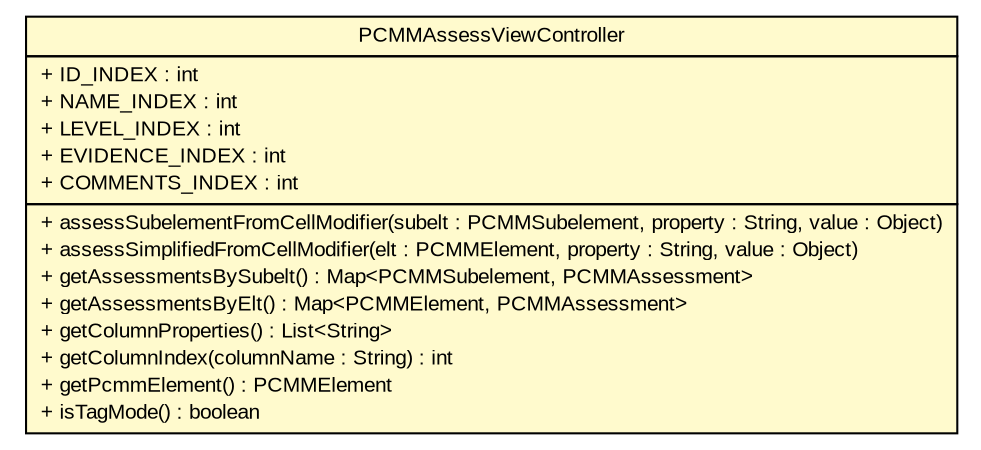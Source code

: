 #!/usr/local/bin/dot
#
# Class diagram 
# Generated by UMLGraph version R5_6-24-gf6e263 (http://www.umlgraph.org/)
#

digraph G {
	edge [fontname="arial",fontsize=10,labelfontname="arial",labelfontsize=10];
	node [fontname="arial",fontsize=10,shape=plaintext];
	nodesep=0.25;
	ranksep=0.5;
	// gov.sandia.cf.parts.ui.pcmm.PCMMAssessViewController
	c255204 [label=<<table title="gov.sandia.cf.parts.ui.pcmm.PCMMAssessViewController" border="0" cellborder="1" cellspacing="0" cellpadding="2" port="p" bgcolor="lemonChiffon" href="./PCMMAssessViewController.html">
		<tr><td><table border="0" cellspacing="0" cellpadding="1">
<tr><td align="center" balign="center"> PCMMAssessViewController </td></tr>
		</table></td></tr>
		<tr><td><table border="0" cellspacing="0" cellpadding="1">
<tr><td align="left" balign="left"> + ID_INDEX : int </td></tr>
<tr><td align="left" balign="left"> + NAME_INDEX : int </td></tr>
<tr><td align="left" balign="left"> + LEVEL_INDEX : int </td></tr>
<tr><td align="left" balign="left"> + EVIDENCE_INDEX : int </td></tr>
<tr><td align="left" balign="left"> + COMMENTS_INDEX : int </td></tr>
		</table></td></tr>
		<tr><td><table border="0" cellspacing="0" cellpadding="1">
<tr><td align="left" balign="left"> + assessSubelementFromCellModifier(subelt : PCMMSubelement, property : String, value : Object) </td></tr>
<tr><td align="left" balign="left"> + assessSimplifiedFromCellModifier(elt : PCMMElement, property : String, value : Object) </td></tr>
<tr><td align="left" balign="left"> + getAssessmentsBySubelt() : Map&lt;PCMMSubelement, PCMMAssessment&gt; </td></tr>
<tr><td align="left" balign="left"> + getAssessmentsByElt() : Map&lt;PCMMElement, PCMMAssessment&gt; </td></tr>
<tr><td align="left" balign="left"> + getColumnProperties() : List&lt;String&gt; </td></tr>
<tr><td align="left" balign="left"> + getColumnIndex(columnName : String) : int </td></tr>
<tr><td align="left" balign="left"> + getPcmmElement() : PCMMElement </td></tr>
<tr><td align="left" balign="left"> + isTagMode() : boolean </td></tr>
		</table></td></tr>
		</table>>, URL="./PCMMAssessViewController.html", fontname="arial", fontcolor="black", fontsize=10.0];
}

